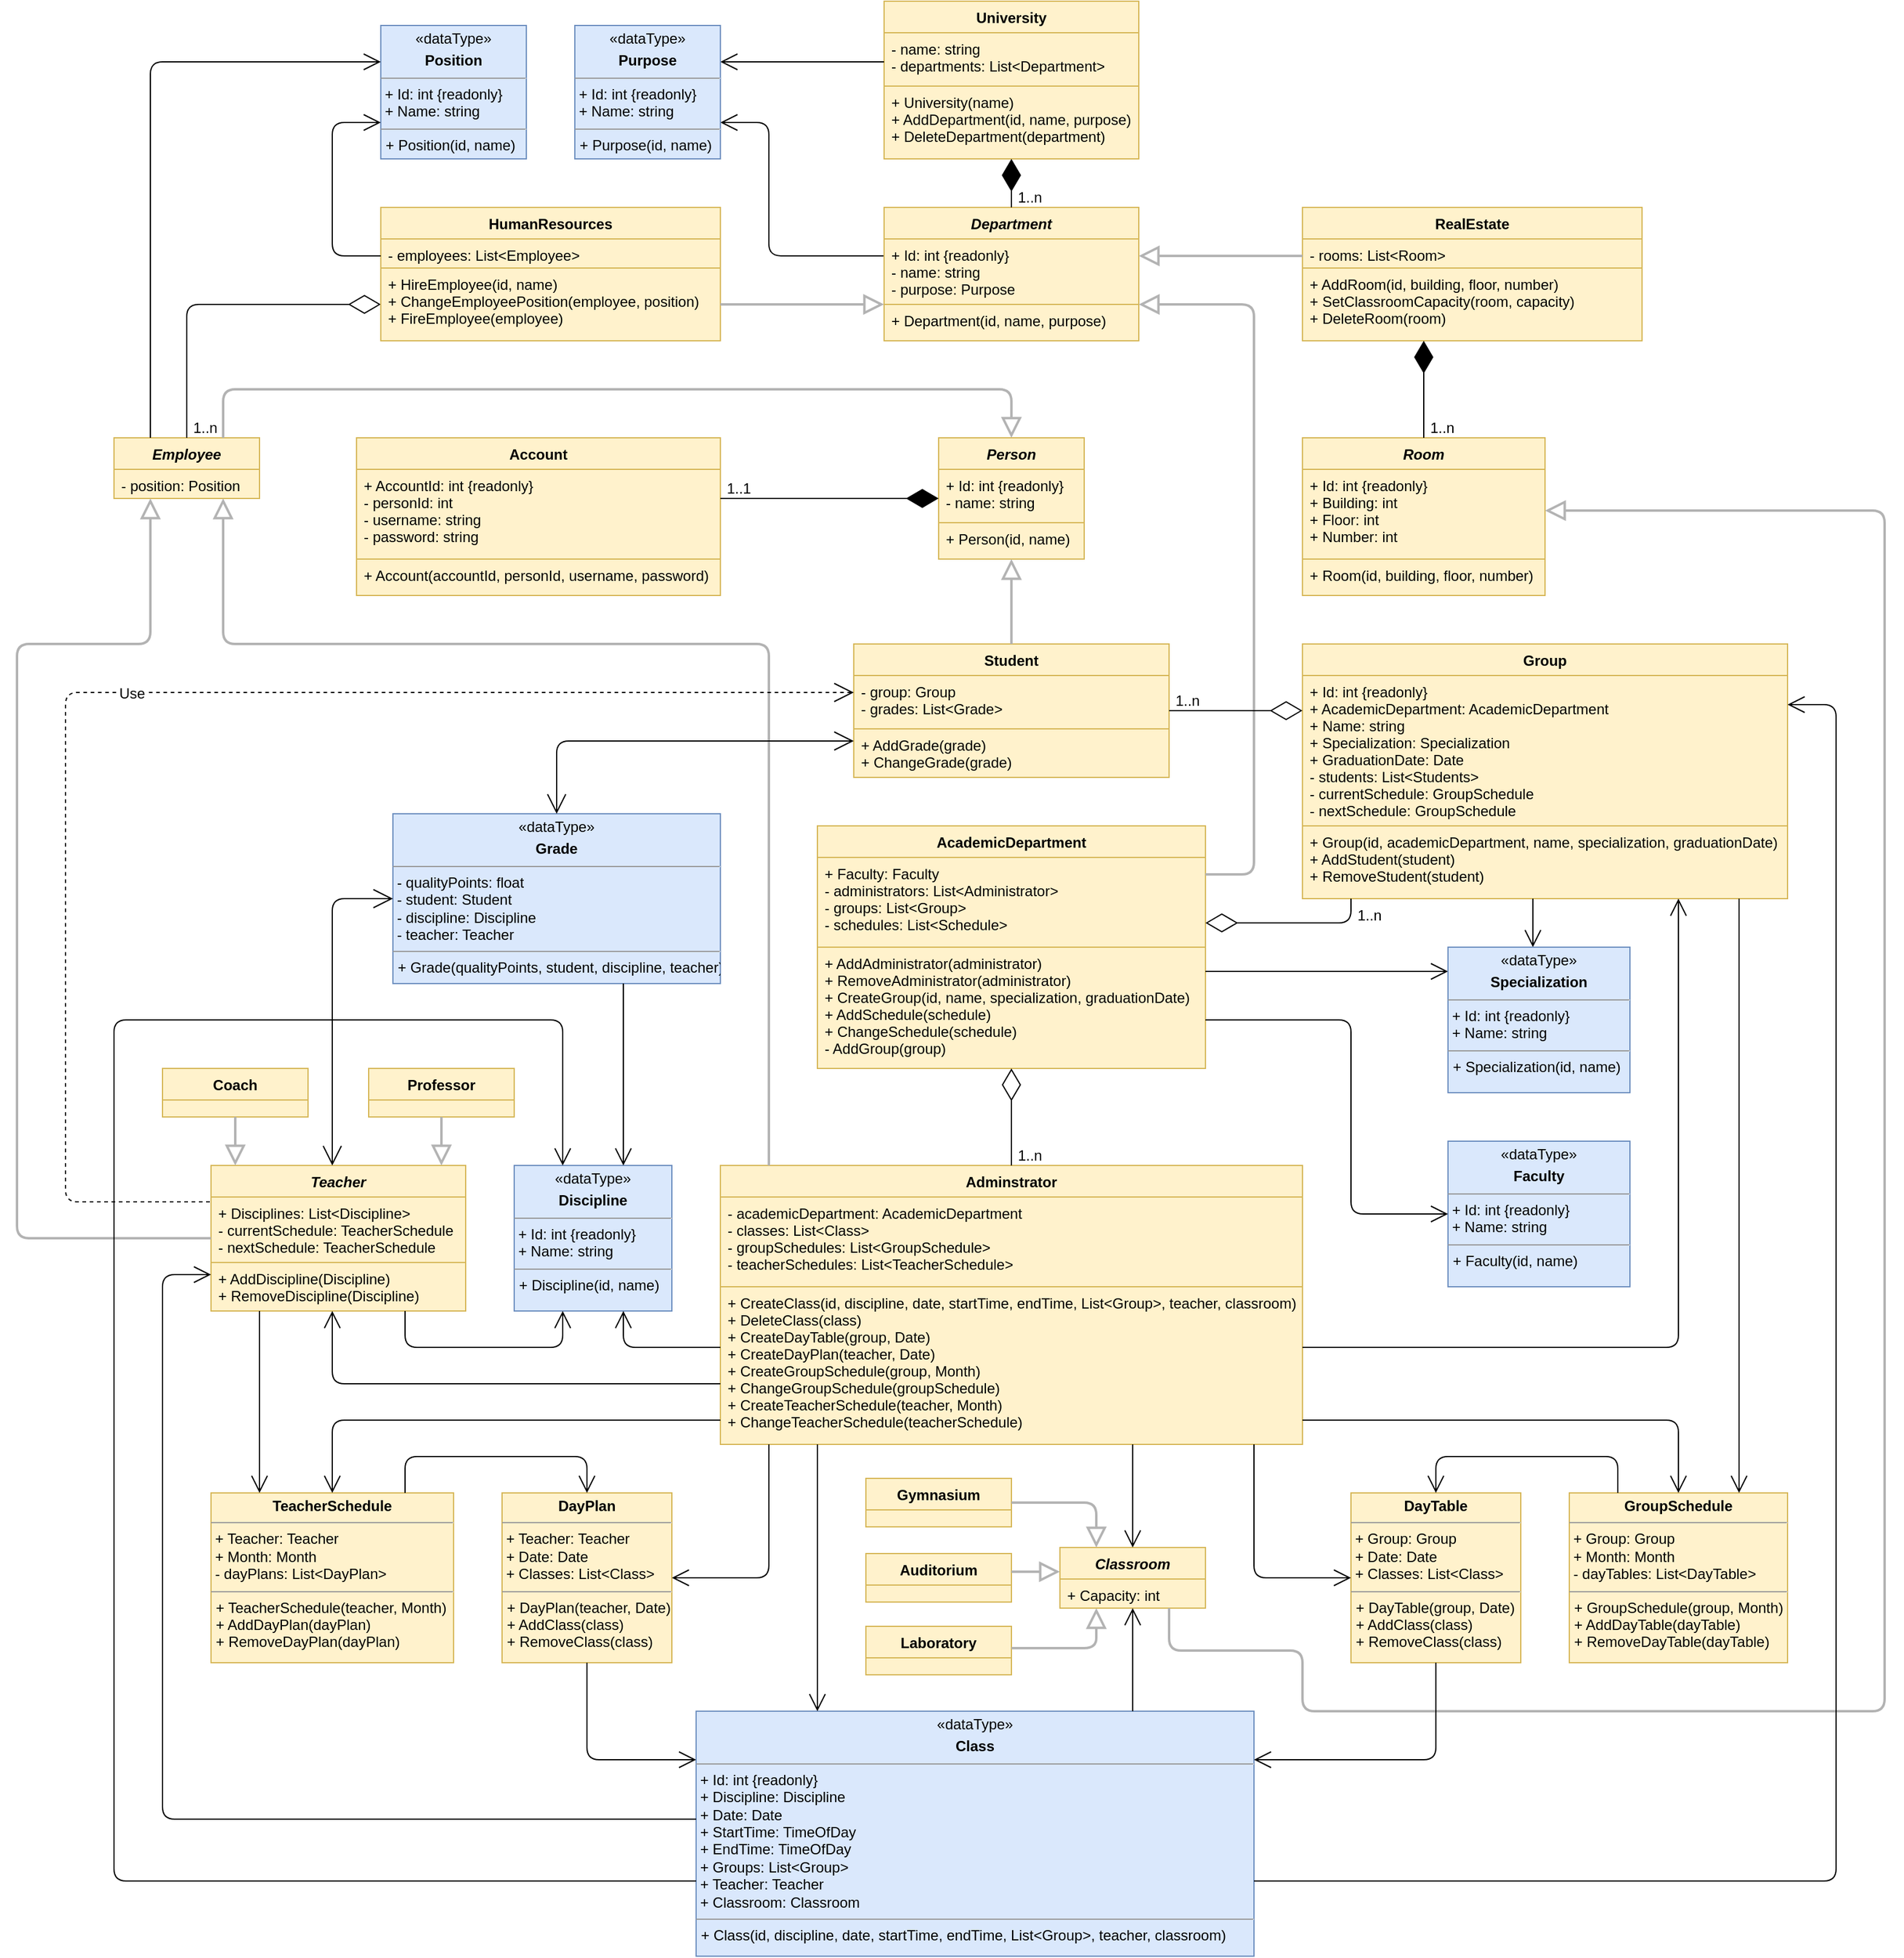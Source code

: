 <mxfile version="16.0.0" type="device"><diagram id="nBV67DugPHmRkNdQcKZ9" name="Page-1"><mxGraphModel dx="3160" dy="1882" grid="1" gridSize="10" guides="1" tooltips="1" connect="1" arrows="1" fold="1" page="1" pageScale="1" pageWidth="1920" pageHeight="1200" background="#FFFFFF" math="0" shadow="0"><root><mxCell id="0"/><mxCell id="1" parent="0"/><mxCell id="duGadkjtuG3uZOz4b2U7-1" value="&lt;p style=&quot;margin: 0px ; margin-top: 4px ; text-align: center&quot;&gt;«dataType»&lt;/p&gt;&lt;p style=&quot;margin: 0px ; margin-top: 4px ; text-align: center&quot;&gt;&lt;b&gt;Class&lt;/b&gt;&lt;/p&gt;&lt;hr size=&quot;1&quot;&gt;&lt;div&gt;&lt;div&gt;&amp;nbsp;+ Id: int {readonly}&lt;/div&gt;&lt;div&gt;&amp;nbsp;+ Discipline: Discipline&lt;br&gt;&lt;/div&gt;&lt;/div&gt;&lt;div&gt;&amp;nbsp;+ Date: Date &lt;br&gt;&lt;/div&gt;&lt;div&gt;&amp;nbsp;+ StartTime: TimeOfDay&lt;/div&gt;&lt;div&gt;&lt;div&gt;&amp;nbsp;+ EndTime: TimeOfDay&lt;/div&gt;&lt;/div&gt;&lt;div&gt;&amp;nbsp;+ Groups: List&amp;lt;Group&amp;gt;&lt;/div&gt;&lt;div&gt;&amp;nbsp;+ Teacher: Teacher&lt;/div&gt;&lt;div&gt;&amp;nbsp;+ Classroom: Classroom&lt;/div&gt;&lt;hr size=&quot;1&quot;&gt;&lt;p style=&quot;margin: 0px ; margin-left: 4px&quot;&gt;+ Class(id, discipline, date, startTime, endTime, List&amp;lt;Group&amp;gt;, teacher, classroom)&lt;br&gt;&lt;/p&gt;" style="verticalAlign=top;align=left;overflow=fill;fontSize=12;fontFamily=Helvetica;html=1;fillColor=#dae8fc;strokeColor=#6c8ebf;" parent="1" vertex="1"><mxGeometry x="-1260" y="810" width="460" height="202" as="geometry"/></mxCell><mxCell id="duGadkjtuG3uZOz4b2U7-2" value="Group" style="swimlane;fontStyle=1;align=center;verticalAlign=top;childLayout=stackLayout;horizontal=1;startSize=26;horizontalStack=0;resizeParent=1;resizeParentMax=0;resizeLast=0;collapsible=1;marginBottom=0;shadow=0;glass=0;strokeColor=#d6b656;fillColor=#fff2cc;" parent="1" vertex="1"><mxGeometry x="-760" y="-70" width="400" height="210" as="geometry"/></mxCell><mxCell id="duGadkjtuG3uZOz4b2U7-3" value="+ Id: int {readonly}&#xA;+ AcademicDepartment: AcademicDepartment&#xA;+ Name: string&#xA;+ Specialization: Specialization&#xA;+ GraduationDate: Date&#xA;- students: List&lt;Students&gt;&#xA;- currentSchedule: GroupSchedule&#xA;- nextSchedule: GroupSchedule" style="text;strokeColor=#d6b656;fillColor=#fff2cc;align=left;verticalAlign=top;spacingLeft=4;spacingRight=4;overflow=hidden;rotatable=0;points=[[0,0.5],[1,0.5]];portConstraint=eastwest;shadow=0;glass=0;" parent="duGadkjtuG3uZOz4b2U7-2" vertex="1"><mxGeometry y="26" width="400" height="124" as="geometry"/></mxCell><mxCell id="duGadkjtuG3uZOz4b2U7-4" value="+ Group(id, academicDepartment, name, specialization, graduationDate)&#xA;+ AddStudent(student)&#xA;+ RemoveStudent(student)" style="text;strokeColor=#d6b656;fillColor=#fff2cc;align=left;verticalAlign=top;spacingLeft=4;spacingRight=4;overflow=hidden;rotatable=0;points=[[0,0.5],[1,0.5]];portConstraint=eastwest;shadow=0;glass=0;" parent="duGadkjtuG3uZOz4b2U7-2" vertex="1"><mxGeometry y="150" width="400" height="60" as="geometry"/></mxCell><mxCell id="duGadkjtuG3uZOz4b2U7-5" value="Room" style="swimlane;fontStyle=3;align=center;verticalAlign=top;childLayout=stackLayout;horizontal=1;startSize=26;horizontalStack=0;resizeParent=1;resizeParentMax=0;resizeLast=0;collapsible=1;marginBottom=0;fillColor=#fff2cc;strokeColor=#d6b656;swimlaneLine=0;rounded=0;" parent="1" vertex="1"><mxGeometry x="-760" y="-240" width="200" height="130" as="geometry"><mxRectangle x="340" y="230" width="80" height="26" as="alternateBounds"/></mxGeometry></mxCell><mxCell id="duGadkjtuG3uZOz4b2U7-6" value="+ Id: int {readonly}&#xA;+ Building: int&#xA;+ Floor: int&#xA;+ Number: int&#xA;" style="text;align=left;verticalAlign=top;spacingLeft=4;spacingRight=4;overflow=hidden;rotatable=0;points=[[0,0.5],[1,0.5]];portConstraint=eastwest;fillColor=#fff2cc;strokeColor=#d6b656;rounded=0;" parent="duGadkjtuG3uZOz4b2U7-5" vertex="1"><mxGeometry y="26" width="200" height="74" as="geometry"/></mxCell><mxCell id="duGadkjtuG3uZOz4b2U7-7" value="+ Room(id, building, floor, number)" style="text;align=left;verticalAlign=top;spacingLeft=4;spacingRight=4;overflow=hidden;rotatable=0;points=[[0,0.5],[1,0.5]];portConstraint=eastwest;fillColor=#fff2cc;strokeColor=#d6b656;rounded=0;" parent="duGadkjtuG3uZOz4b2U7-5" vertex="1"><mxGeometry y="100" width="200" height="30" as="geometry"/></mxCell><mxCell id="duGadkjtuG3uZOz4b2U7-8" value="Classroom" style="swimlane;fontStyle=3;align=center;verticalAlign=top;childLayout=stackLayout;horizontal=1;startSize=26;horizontalStack=0;resizeParent=1;resizeParentMax=0;resizeLast=0;collapsible=1;marginBottom=0;fillColor=#fff2cc;strokeColor=#d6b656;swimlaneLine=0;rounded=0;" parent="1" vertex="1"><mxGeometry x="-960" y="675" width="120" height="50" as="geometry"><mxRectangle x="340" y="230" width="80" height="26" as="alternateBounds"/></mxGeometry></mxCell><mxCell id="duGadkjtuG3uZOz4b2U7-9" value="+ Capacity: int" style="text;align=left;verticalAlign=top;spacingLeft=4;spacingRight=4;overflow=hidden;rotatable=0;points=[[0,0.5],[1,0.5]];portConstraint=eastwest;fillColor=#fff2cc;strokeColor=#d6b656;rounded=0;" parent="duGadkjtuG3uZOz4b2U7-8" vertex="1"><mxGeometry y="26" width="120" height="24" as="geometry"/></mxCell><mxCell id="duGadkjtuG3uZOz4b2U7-11" value="" style="endArrow=block;endFill=0;endSize=12;html=1;edgeStyle=orthogonalEdgeStyle;strokeWidth=2;strokeColor=#B3B3B3;" parent="1" source="duGadkjtuG3uZOz4b2U7-8" target="duGadkjtuG3uZOz4b2U7-5" edge="1"><mxGeometry width="160" relative="1" as="geometry"><mxPoint x="-670" y="690" as="sourcePoint"/><mxPoint x="-1710" y="170" as="targetPoint"/><Array as="points"><mxPoint x="-870" y="760"/><mxPoint x="-760" y="760"/><mxPoint x="-760" y="810"/><mxPoint x="-280" y="810"/><mxPoint x="-280" y="-180"/></Array></mxGeometry></mxCell><mxCell id="duGadkjtuG3uZOz4b2U7-12" value="Auditorium" style="swimlane;fontStyle=1;align=center;verticalAlign=top;childLayout=stackLayout;horizontal=1;startSize=26;horizontalStack=0;resizeParent=1;resizeParentMax=0;resizeLast=0;collapsible=1;marginBottom=0;fillColor=#fff2cc;strokeColor=#d6b656;swimlaneLine=0;rounded=0;" parent="1" vertex="1"><mxGeometry x="-1120" y="680" width="120" height="40" as="geometry"><mxRectangle x="340" y="230" width="80" height="26" as="alternateBounds"/></mxGeometry></mxCell><mxCell id="duGadkjtuG3uZOz4b2U7-13" value="" style="text;align=left;verticalAlign=top;spacingLeft=4;spacingRight=4;overflow=hidden;rotatable=0;points=[[0,0.5],[1,0.5]];portConstraint=eastwest;fillColor=#fff2cc;strokeColor=#d6b656;rounded=0;" parent="duGadkjtuG3uZOz4b2U7-12" vertex="1"><mxGeometry y="26" width="120" height="14" as="geometry"/></mxCell><mxCell id="duGadkjtuG3uZOz4b2U7-14" value="Laboratory" style="swimlane;fontStyle=1;align=center;verticalAlign=top;childLayout=stackLayout;horizontal=1;startSize=26;horizontalStack=0;resizeParent=1;resizeParentMax=0;resizeLast=0;collapsible=1;marginBottom=0;fillColor=#fff2cc;strokeColor=#d6b656;swimlaneLine=0;rounded=0;" parent="1" vertex="1"><mxGeometry x="-1120" y="740" width="120" height="40" as="geometry"><mxRectangle x="340" y="230" width="80" height="26" as="alternateBounds"/></mxGeometry></mxCell><mxCell id="duGadkjtuG3uZOz4b2U7-15" value="" style="text;align=left;verticalAlign=top;spacingLeft=4;spacingRight=4;overflow=hidden;rotatable=0;points=[[0,0.5],[1,0.5]];portConstraint=eastwest;fillColor=#fff2cc;strokeColor=#d6b656;rounded=0;" parent="duGadkjtuG3uZOz4b2U7-14" vertex="1"><mxGeometry y="26" width="120" height="14" as="geometry"/></mxCell><mxCell id="duGadkjtuG3uZOz4b2U7-16" value="Gymnasium" style="swimlane;fontStyle=1;align=center;verticalAlign=top;childLayout=stackLayout;horizontal=1;startSize=26;horizontalStack=0;resizeParent=1;resizeParentMax=0;resizeLast=0;collapsible=1;marginBottom=0;fillColor=#fff2cc;strokeColor=#d6b656;swimlaneLine=0;rounded=0;" parent="1" vertex="1"><mxGeometry x="-1120" y="618" width="120" height="40" as="geometry"><mxRectangle x="340" y="230" width="80" height="26" as="alternateBounds"/></mxGeometry></mxCell><mxCell id="duGadkjtuG3uZOz4b2U7-17" value="" style="text;align=left;verticalAlign=top;spacingLeft=4;spacingRight=4;overflow=hidden;rotatable=0;points=[[0,0.5],[1,0.5]];portConstraint=eastwest;fillColor=#fff2cc;strokeColor=#d6b656;rounded=0;" parent="duGadkjtuG3uZOz4b2U7-16" vertex="1"><mxGeometry y="26" width="120" height="14" as="geometry"/></mxCell><mxCell id="duGadkjtuG3uZOz4b2U7-18" value="" style="endArrow=block;endFill=0;endSize=12;html=1;edgeStyle=orthogonalEdgeStyle;strokeWidth=2;strokeColor=#B3B3B3;" parent="1" source="duGadkjtuG3uZOz4b2U7-12" target="duGadkjtuG3uZOz4b2U7-8" edge="1"><mxGeometry width="160" relative="1" as="geometry"><mxPoint x="-1650" y="330" as="sourcePoint"/><mxPoint x="-1710" y="330" as="targetPoint"/><Array as="points"><mxPoint x="-980" y="695"/><mxPoint x="-980" y="695"/></Array></mxGeometry></mxCell><mxCell id="duGadkjtuG3uZOz4b2U7-19" value="" style="endArrow=block;endFill=0;endSize=12;html=1;edgeStyle=orthogonalEdgeStyle;strokeWidth=2;strokeColor=#B3B3B3;" parent="1" source="duGadkjtuG3uZOz4b2U7-14" target="duGadkjtuG3uZOz4b2U7-8" edge="1"><mxGeometry width="160" relative="1" as="geometry"><mxPoint x="-1690" y="370" as="sourcePoint"/><mxPoint x="-1910" y="340" as="targetPoint"/><Array as="points"><mxPoint x="-930" y="758"/></Array></mxGeometry></mxCell><mxCell id="duGadkjtuG3uZOz4b2U7-20" value="" style="endArrow=block;endFill=0;endSize=12;html=1;edgeStyle=orthogonalEdgeStyle;strokeWidth=2;strokeColor=#B3B3B3;" parent="1" source="duGadkjtuG3uZOz4b2U7-16" target="duGadkjtuG3uZOz4b2U7-8" edge="1"><mxGeometry width="160" relative="1" as="geometry"><mxPoint x="-1580" y="450" as="sourcePoint"/><mxPoint x="-1800" y="420" as="targetPoint"/><Array as="points"><mxPoint x="-930" y="638"/></Array></mxGeometry></mxCell><mxCell id="duGadkjtuG3uZOz4b2U7-21" value="" style="endArrow=open;html=1;endSize=12;startArrow=none;startSize=14;startFill=0;edgeStyle=orthogonalEdgeStyle;rounded=1;labelBackgroundColor=#E6E6E6;fontSize=12;fontColor=default;targetPerimeterSpacing=0;jumpSize=8;strokeWidth=1;fillColor=#e1d5e7;strokeColor=#000000;" parent="1" source="duGadkjtuG3uZOz4b2U7-1" target="duGadkjtuG3uZOz4b2U7-8" edge="1"><mxGeometry relative="1" as="geometry"><mxPoint x="-1770" y="760" as="sourcePoint"/><mxPoint x="-1660.6" y="809.04" as="targetPoint"/><Array as="points"><mxPoint x="-900" y="750"/><mxPoint x="-900" y="750"/></Array></mxGeometry></mxCell><mxCell id="duGadkjtuG3uZOz4b2U7-22" value="" style="endArrow=open;html=1;endSize=12;startArrow=none;startSize=14;startFill=0;edgeStyle=orthogonalEdgeStyle;rounded=1;labelBackgroundColor=#E6E6E6;fontSize=12;fontColor=default;targetPerimeterSpacing=0;jumpSize=8;strokeWidth=1;fillColor=#e1d5e7;strokeColor=#000000;" parent="1" source="duGadkjtuG3uZOz4b2U7-1" target="duGadkjtuG3uZOz4b2U7-2" edge="1"><mxGeometry relative="1" as="geometry"><mxPoint x="-2130" y="760" as="sourcePoint"/><mxPoint x="-2020.6" y="809.04" as="targetPoint"/><Array as="points"><mxPoint x="-320" y="950"/><mxPoint x="-320" y="-20"/></Array></mxGeometry></mxCell><mxCell id="duGadkjtuG3uZOz4b2U7-23" value="Employee" style="swimlane;fontStyle=3;align=center;verticalAlign=top;childLayout=stackLayout;horizontal=1;startSize=26;horizontalStack=0;resizeParent=1;resizeParentMax=0;resizeLast=0;collapsible=1;marginBottom=0;fillColor=#fff2cc;strokeColor=#d6b656;swimlaneLine=0;rounded=0;" parent="1" vertex="1"><mxGeometry x="-1740" y="-240" width="120" height="50" as="geometry"><mxRectangle x="340" y="230" width="80" height="26" as="alternateBounds"/></mxGeometry></mxCell><mxCell id="duGadkjtuG3uZOz4b2U7-24" value="- position: Position" style="text;align=left;verticalAlign=top;spacingLeft=4;spacingRight=4;overflow=hidden;rotatable=0;points=[[0,0.5],[1,0.5]];portConstraint=eastwest;fillColor=#fff2cc;strokeColor=#d6b656;rounded=0;" parent="duGadkjtuG3uZOz4b2U7-23" vertex="1"><mxGeometry y="26" width="120" height="24" as="geometry"/></mxCell><mxCell id="duGadkjtuG3uZOz4b2U7-26" value="Teacher" style="swimlane;fontStyle=3;align=center;verticalAlign=top;childLayout=stackLayout;horizontal=1;startSize=26;horizontalStack=0;resizeParent=1;resizeParentMax=0;resizeLast=0;collapsible=1;marginBottom=0;fillColor=#fff2cc;strokeColor=#d6b656;swimlaneLine=0;rounded=0;" parent="1" vertex="1"><mxGeometry x="-1660" y="360" width="210" height="120" as="geometry"><mxRectangle x="340" y="230" width="80" height="26" as="alternateBounds"/></mxGeometry></mxCell><mxCell id="duGadkjtuG3uZOz4b2U7-28" value="+ Disciplines: List&lt;Discipline&gt;&#xA;- currentSchedule: TeacherSchedule&#xA;- nextSchedule: TeacherSchedule" style="text;align=left;verticalAlign=top;spacingLeft=4;spacingRight=4;overflow=hidden;rotatable=0;points=[[0,0.5],[1,0.5]];portConstraint=eastwest;fillColor=#fff2cc;strokeColor=#d6b656;rounded=0;" parent="duGadkjtuG3uZOz4b2U7-26" vertex="1"><mxGeometry y="26" width="210" height="54" as="geometry"/></mxCell><mxCell id="duGadkjtuG3uZOz4b2U7-27" value="+ AddDiscipline(Discipline)&#xA;+ RemoveDiscipline(Discipline)" style="text;align=left;verticalAlign=top;spacingLeft=4;spacingRight=4;overflow=hidden;rotatable=0;points=[[0,0.5],[1,0.5]];portConstraint=eastwest;fillColor=#fff2cc;strokeColor=#d6b656;rounded=0;" parent="duGadkjtuG3uZOz4b2U7-26" vertex="1"><mxGeometry y="80" width="210" height="40" as="geometry"/></mxCell><mxCell id="duGadkjtuG3uZOz4b2U7-29" value="" style="endArrow=block;endFill=0;endSize=12;html=1;edgeStyle=orthogonalEdgeStyle;strokeWidth=2;strokeColor=#B3B3B3;" parent="1" source="duGadkjtuG3uZOz4b2U7-26" target="duGadkjtuG3uZOz4b2U7-23" edge="1"><mxGeometry width="160" relative="1" as="geometry"><mxPoint x="-1080" y="625" as="sourcePoint"/><mxPoint x="-1080" y="535" as="targetPoint"/><Array as="points"><mxPoint x="-1820" y="420"/><mxPoint x="-1820" y="-70"/><mxPoint x="-1710" y="-70"/></Array></mxGeometry></mxCell><mxCell id="duGadkjtuG3uZOz4b2U7-30" value="Coach" style="swimlane;fontStyle=1;align=center;verticalAlign=top;childLayout=stackLayout;horizontal=1;startSize=26;horizontalStack=0;resizeParent=1;resizeParentMax=0;resizeLast=0;collapsible=1;marginBottom=0;fillColor=#fff2cc;strokeColor=#d6b656;swimlaneLine=0;rounded=0;" parent="1" vertex="1"><mxGeometry x="-1700" y="280" width="120" height="40" as="geometry"><mxRectangle x="340" y="230" width="80" height="26" as="alternateBounds"/></mxGeometry></mxCell><mxCell id="duGadkjtuG3uZOz4b2U7-31" value="" style="text;align=left;verticalAlign=top;spacingLeft=4;spacingRight=4;overflow=hidden;rotatable=0;points=[[0,0.5],[1,0.5]];portConstraint=eastwest;fillColor=#fff2cc;strokeColor=#d6b656;rounded=0;" parent="duGadkjtuG3uZOz4b2U7-30" vertex="1"><mxGeometry y="26" width="120" height="14" as="geometry"/></mxCell><mxCell id="duGadkjtuG3uZOz4b2U7-32" value="Professor" style="swimlane;fontStyle=1;align=center;verticalAlign=top;childLayout=stackLayout;horizontal=1;startSize=26;horizontalStack=0;resizeParent=1;resizeParentMax=0;resizeLast=0;collapsible=1;marginBottom=0;fillColor=#fff2cc;strokeColor=#d6b656;swimlaneLine=0;rounded=0;" parent="1" vertex="1"><mxGeometry x="-1530" y="280" width="120" height="40" as="geometry"><mxRectangle x="340" y="230" width="80" height="26" as="alternateBounds"/></mxGeometry></mxCell><mxCell id="duGadkjtuG3uZOz4b2U7-33" value="" style="text;align=left;verticalAlign=top;spacingLeft=4;spacingRight=4;overflow=hidden;rotatable=0;points=[[0,0.5],[1,0.5]];portConstraint=eastwest;fillColor=#fff2cc;strokeColor=#d6b656;rounded=0;" parent="duGadkjtuG3uZOz4b2U7-32" vertex="1"><mxGeometry y="26" width="120" height="14" as="geometry"/></mxCell><mxCell id="duGadkjtuG3uZOz4b2U7-34" value="" style="endArrow=block;endFill=0;endSize=12;html=1;edgeStyle=orthogonalEdgeStyle;strokeWidth=2;strokeColor=#B3B3B3;" parent="1" source="duGadkjtuG3uZOz4b2U7-32" target="duGadkjtuG3uZOz4b2U7-26" edge="1"><mxGeometry width="160" relative="1" as="geometry"><mxPoint x="-1100" y="699" as="sourcePoint"/><mxPoint x="-1100" y="626" as="targetPoint"/><Array as="points"><mxPoint x="-1500" y="310"/><mxPoint x="-1500" y="310"/></Array></mxGeometry></mxCell><mxCell id="duGadkjtuG3uZOz4b2U7-35" value="" style="endArrow=block;endFill=0;endSize=12;html=1;edgeStyle=orthogonalEdgeStyle;strokeWidth=2;strokeColor=#B3B3B3;" parent="1" source="duGadkjtuG3uZOz4b2U7-30" target="duGadkjtuG3uZOz4b2U7-26" edge="1"><mxGeometry width="160" relative="1" as="geometry"><mxPoint x="-1090" y="879" as="sourcePoint"/><mxPoint x="-1090" y="806" as="targetPoint"/><Array as="points"><mxPoint x="-1610" y="300"/><mxPoint x="-1610" y="300"/></Array></mxGeometry></mxCell><mxCell id="duGadkjtuG3uZOz4b2U7-45" value="" style="endArrow=open;html=1;endSize=12;startArrow=none;startSize=14;startFill=0;edgeStyle=orthogonalEdgeStyle;rounded=1;labelBackgroundColor=#E6E6E6;fontSize=12;fontColor=default;targetPerimeterSpacing=0;jumpSize=8;strokeWidth=1;fillColor=#e1d5e7;strokeColor=#000000;" parent="1" source="duGadkjtuG3uZOz4b2U7-1" target="duGadkjtuG3uZOz4b2U7-26" edge="1"><mxGeometry relative="1" as="geometry"><mxPoint x="-1310" y="1020" as="sourcePoint"/><mxPoint x="-1310" y="832" as="targetPoint"/><Array as="points"><mxPoint x="-1700" y="899"/><mxPoint x="-1700" y="450"/></Array></mxGeometry></mxCell><mxCell id="duGadkjtuG3uZOz4b2U7-46" value="&lt;p style=&quot;margin: 0px ; margin-top: 4px ; text-align: center&quot;&gt;«dataType»&lt;/p&gt;&lt;p style=&quot;margin: 0px ; margin-top: 4px ; text-align: center&quot;&gt;&lt;b&gt;Discipline&lt;/b&gt;&lt;/p&gt;&lt;hr size=&quot;1&quot;&gt;&amp;nbsp;+ Id: int {readonly}&lt;br&gt;&amp;nbsp;+ Name: string&lt;hr size=&quot;1&quot;&gt;&lt;p style=&quot;margin: 0px ; margin-left: 4px&quot;&gt;+ Discipline(id, name)&lt;br&gt;&lt;/p&gt;" style="verticalAlign=top;align=left;overflow=fill;fontSize=12;fontFamily=Helvetica;html=1;fillColor=#dae8fc;strokeColor=#6c8ebf;" parent="1" vertex="1"><mxGeometry x="-1410" y="360" width="130" height="120" as="geometry"/></mxCell><mxCell id="duGadkjtuG3uZOz4b2U7-47" value="" style="endArrow=open;html=1;endSize=12;startArrow=none;startSize=14;startFill=0;edgeStyle=orthogonalEdgeStyle;rounded=1;labelBackgroundColor=#E6E6E6;fontSize=12;fontColor=default;targetPerimeterSpacing=0;jumpSize=8;strokeWidth=1;fillColor=#e1d5e7;strokeColor=#000000;" parent="1" source="duGadkjtuG3uZOz4b2U7-1" target="duGadkjtuG3uZOz4b2U7-46" edge="1"><mxGeometry relative="1" as="geometry"><mxPoint x="-1410" y="760" as="sourcePoint"/><mxPoint x="-1280" y="501" as="targetPoint"/><Array as="points"><mxPoint x="-1740" y="950"/><mxPoint x="-1740" y="240"/><mxPoint x="-1370" y="240"/></Array></mxGeometry></mxCell><mxCell id="duGadkjtuG3uZOz4b2U7-48" value="" style="endArrow=open;html=1;endSize=12;startArrow=none;startSize=14;startFill=0;edgeStyle=orthogonalEdgeStyle;rounded=1;labelBackgroundColor=#E6E6E6;fontSize=12;fontColor=default;targetPerimeterSpacing=0;jumpSize=8;strokeWidth=1;fillColor=#e1d5e7;strokeColor=#000000;" parent="1" source="duGadkjtuG3uZOz4b2U7-26" target="duGadkjtuG3uZOz4b2U7-46" edge="1"><mxGeometry relative="1" as="geometry"><mxPoint x="-1410" y="700" as="sourcePoint"/><mxPoint x="-1410" y="620" as="targetPoint"/><Array as="points"><mxPoint x="-1500" y="510"/><mxPoint x="-1370" y="510"/></Array></mxGeometry></mxCell><mxCell id="duGadkjtuG3uZOz4b2U7-49" value="University" style="swimlane;fontStyle=1;align=center;verticalAlign=top;childLayout=stackLayout;horizontal=1;startSize=26;horizontalStack=0;resizeParent=1;resizeParentMax=0;resizeLast=0;collapsible=1;marginBottom=0;shadow=0;glass=0;strokeColor=#d6b656;fillColor=#fff2cc;" parent="1" vertex="1"><mxGeometry x="-1105" y="-600" width="210" height="130" as="geometry"/></mxCell><mxCell id="duGadkjtuG3uZOz4b2U7-50" value="- name: string&#xA;- departments: List&lt;Department&gt;&#xA;&#xA;&#xA;&#xA;&#xA;" style="text;strokeColor=#d6b656;fillColor=#fff2cc;align=left;verticalAlign=top;spacingLeft=4;spacingRight=4;overflow=hidden;rotatable=0;points=[[0,0.5],[1,0.5]];portConstraint=eastwest;shadow=0;glass=0;" parent="duGadkjtuG3uZOz4b2U7-49" vertex="1"><mxGeometry y="26" width="210" height="44" as="geometry"/></mxCell><mxCell id="duGadkjtuG3uZOz4b2U7-51" value="+ University(name)&#xA;+ AddDepartment(id, name, purpose)&#xA;+ DeleteDepartment(department)" style="text;strokeColor=#d6b656;fillColor=#fff2cc;align=left;verticalAlign=top;spacingLeft=4;spacingRight=4;overflow=hidden;rotatable=0;points=[[0,0.5],[1,0.5]];portConstraint=eastwest;shadow=0;glass=0;" parent="duGadkjtuG3uZOz4b2U7-49" vertex="1"><mxGeometry y="70" width="210" height="60" as="geometry"/></mxCell><mxCell id="duGadkjtuG3uZOz4b2U7-54" value="" style="endArrow=diamondThin;endFill=0;html=1;edgeStyle=orthogonalEdgeStyle;align=left;verticalAlign=top;rounded=1;labelBackgroundColor=#E6E6E6;fontColor=default;jumpSize=8;startSize=0;endSize=24;targetPerimeterSpacing=0;strokeWidth=1;fillColor=#e1d5e7;strokeColor=#000000;" parent="1" source="duGadkjtuG3uZOz4b2U7-23" target="tPcwfBT5OiHcnxa8CGVa-9" edge="1"><mxGeometry x="-1" relative="1" as="geometry"><mxPoint x="-1710" y="-480" as="sourcePoint"/><mxPoint x="-1380" y="-580" as="targetPoint"/><Array as="points"><mxPoint x="-1680" y="-350"/></Array></mxGeometry></mxCell><mxCell id="duGadkjtuG3uZOz4b2U7-55" value="&lt;font style=&quot;font-size: 12px&quot;&gt;&amp;nbsp;1..n&amp;nbsp; &lt;br&gt;&lt;/font&gt;" style="edgeLabel;resizable=0;html=1;align=left;verticalAlign=bottom;fontColor=default;labelBackgroundColor=none;fontSize=12;" parent="duGadkjtuG3uZOz4b2U7-54" connectable="0" vertex="1"><mxGeometry x="-1" relative="1" as="geometry"/></mxCell><mxCell id="duGadkjtuG3uZOz4b2U7-57" value="" style="endArrow=open;html=1;endSize=12;startArrow=none;startSize=14;startFill=0;edgeStyle=orthogonalEdgeStyle;rounded=1;labelBackgroundColor=#E6E6E6;fontSize=12;fontColor=default;targetPerimeterSpacing=0;jumpSize=8;strokeWidth=1;fillColor=#e1d5e7;strokeColor=#000000;" parent="1" source="duGadkjtuG3uZOz4b2U7-49" target="jIAoUP2M3KUMCXyKaTve-6" edge="1"><mxGeometry relative="1" as="geometry"><mxPoint x="-1360" y="-390" as="sourcePoint"/><mxPoint x="-1420" y="-530" as="targetPoint"/><Array as="points"><mxPoint x="-1170" y="-550"/><mxPoint x="-1170" y="-550"/></Array></mxGeometry></mxCell><mxCell id="duGadkjtuG3uZOz4b2U7-58" value="" style="endArrow=open;html=1;endSize=12;startArrow=none;startSize=14;startFill=0;edgeStyle=orthogonalEdgeStyle;rounded=1;labelBackgroundColor=#E6E6E6;fontSize=12;fontColor=default;targetPerimeterSpacing=0;jumpSize=8;strokeWidth=1;fillColor=#e1d5e7;strokeColor=#000000;" parent="1" source="tPcwfBT5OiHcnxa8CGVa-1" target="jIAoUP2M3KUMCXyKaTve-6" edge="1"><mxGeometry relative="1" as="geometry"><mxPoint x="-1390" y="-380" as="sourcePoint"/><mxPoint x="-1420" y="-490" as="targetPoint"/><Array as="points"><mxPoint x="-1200" y="-390"/><mxPoint x="-1200" y="-500"/></Array></mxGeometry></mxCell><mxCell id="tPcwfBT5OiHcnxa8CGVa-1" value="Department" style="swimlane;fontStyle=3;align=center;verticalAlign=top;childLayout=stackLayout;horizontal=1;startSize=26;horizontalStack=0;resizeParent=1;resizeParentMax=0;resizeLast=0;collapsible=1;marginBottom=0;shadow=0;glass=0;strokeColor=#d6b656;fillColor=#fff2cc;" parent="1" vertex="1"><mxGeometry x="-1105" y="-430" width="210" height="110" as="geometry"/></mxCell><mxCell id="tPcwfBT5OiHcnxa8CGVa-2" value="+ Id: int {readonly}&#xA;- name: string&#xA;- purpose: Purpose&#xA;" style="text;strokeColor=#d6b656;fillColor=#fff2cc;align=left;verticalAlign=top;spacingLeft=4;spacingRight=4;overflow=hidden;rotatable=0;points=[[0,0.5],[1,0.5]];portConstraint=eastwest;shadow=0;glass=0;" parent="tPcwfBT5OiHcnxa8CGVa-1" vertex="1"><mxGeometry y="26" width="210" height="54" as="geometry"/></mxCell><mxCell id="tPcwfBT5OiHcnxa8CGVa-3" value="+ Department(id, name, purpose)&#xA;" style="text;strokeColor=#d6b656;fillColor=#fff2cc;align=left;verticalAlign=top;spacingLeft=4;spacingRight=4;overflow=hidden;rotatable=0;points=[[0,0.5],[1,0.5]];portConstraint=eastwest;shadow=0;glass=0;" parent="tPcwfBT5OiHcnxa8CGVa-1" vertex="1"><mxGeometry y="80" width="210" height="30" as="geometry"/></mxCell><mxCell id="tPcwfBT5OiHcnxa8CGVa-4" value="" style="endArrow=diamondThin;endFill=1;html=1;edgeStyle=orthogonalEdgeStyle;align=left;verticalAlign=top;rounded=1;labelBackgroundColor=#E6E6E6;fontColor=default;jumpSize=8;startSize=0;endSize=24;targetPerimeterSpacing=0;strokeWidth=1;fillColor=#e1d5e7;strokeColor=#000000;" parent="1" source="tPcwfBT5OiHcnxa8CGVa-1" target="duGadkjtuG3uZOz4b2U7-49" edge="1"><mxGeometry x="-1" relative="1" as="geometry"><mxPoint x="-970" y="-700" as="sourcePoint"/><mxPoint x="-970" y="-790" as="targetPoint"/><Array as="points"><mxPoint x="-1000" y="-510"/><mxPoint x="-1000" y="-510"/></Array></mxGeometry></mxCell><mxCell id="tPcwfBT5OiHcnxa8CGVa-5" value="&lt;font style=&quot;font-size: 12px&quot;&gt;&amp;nbsp;1..n&amp;nbsp; &lt;br&gt;&lt;/font&gt;" style="edgeLabel;resizable=0;html=1;align=left;verticalAlign=bottom;fontColor=default;labelBackgroundColor=none;fontSize=12;" parent="tPcwfBT5OiHcnxa8CGVa-4" connectable="0" vertex="1"><mxGeometry x="-1" relative="1" as="geometry"/></mxCell><mxCell id="tPcwfBT5OiHcnxa8CGVa-6" value="RealEstate" style="swimlane;fontStyle=1;align=center;verticalAlign=top;childLayout=stackLayout;horizontal=1;startSize=26;horizontalStack=0;resizeParent=1;resizeParentMax=0;resizeLast=0;collapsible=1;marginBottom=0;shadow=0;glass=0;strokeColor=#d6b656;fillColor=#fff2cc;" parent="1" vertex="1"><mxGeometry x="-760" y="-430" width="280" height="110" as="geometry"/></mxCell><mxCell id="tPcwfBT5OiHcnxa8CGVa-7" value="- rooms: List&lt;Room&gt;" style="text;strokeColor=#d6b656;fillColor=#fff2cc;align=left;verticalAlign=top;spacingLeft=4;spacingRight=4;overflow=hidden;rotatable=0;points=[[0,0.5],[1,0.5]];portConstraint=eastwest;shadow=0;glass=0;" parent="tPcwfBT5OiHcnxa8CGVa-6" vertex="1"><mxGeometry y="26" width="280" height="24" as="geometry"/></mxCell><mxCell id="tPcwfBT5OiHcnxa8CGVa-8" value="+ AddRoom(id, building, floor, number)&#xA;+ SetClassroomCapacity(room, capacity)&#xA;+ DeleteRoom(room)&#xA;" style="text;strokeColor=#d6b656;fillColor=#fff2cc;align=left;verticalAlign=top;spacingLeft=4;spacingRight=4;overflow=hidden;rotatable=0;points=[[0,0.5],[1,0.5]];portConstraint=eastwest;shadow=0;glass=0;" parent="tPcwfBT5OiHcnxa8CGVa-6" vertex="1"><mxGeometry y="50" width="280" height="60" as="geometry"/></mxCell><mxCell id="tPcwfBT5OiHcnxa8CGVa-9" value="HumanResources" style="swimlane;fontStyle=1;align=center;verticalAlign=top;childLayout=stackLayout;horizontal=1;startSize=26;horizontalStack=0;resizeParent=1;resizeParentMax=0;resizeLast=0;collapsible=1;marginBottom=0;shadow=0;glass=0;strokeColor=#d6b656;fillColor=#fff2cc;" parent="1" vertex="1"><mxGeometry x="-1520" y="-430" width="280" height="110" as="geometry"/></mxCell><mxCell id="tPcwfBT5OiHcnxa8CGVa-10" value="- employees: List&lt;Employee&gt;" style="text;strokeColor=#d6b656;fillColor=#fff2cc;align=left;verticalAlign=top;spacingLeft=4;spacingRight=4;overflow=hidden;rotatable=0;points=[[0,0.5],[1,0.5]];portConstraint=eastwest;shadow=0;glass=0;" parent="tPcwfBT5OiHcnxa8CGVa-9" vertex="1"><mxGeometry y="26" width="280" height="24" as="geometry"/></mxCell><mxCell id="tPcwfBT5OiHcnxa8CGVa-11" value="+ HireEmployee(id, name)&#xA;+ ChangeEmployeePosition(employee, position)&#xA;+ FireEmployee(employee)" style="text;strokeColor=#d6b656;fillColor=#fff2cc;align=left;verticalAlign=top;spacingLeft=4;spacingRight=4;overflow=hidden;rotatable=0;points=[[0,0.5],[1,0.5]];portConstraint=eastwest;shadow=0;glass=0;" parent="tPcwfBT5OiHcnxa8CGVa-9" vertex="1"><mxGeometry y="50" width="280" height="60" as="geometry"/></mxCell><mxCell id="tPcwfBT5OiHcnxa8CGVa-12" value="AcademicDepartment" style="swimlane;fontStyle=1;align=center;verticalAlign=top;childLayout=stackLayout;horizontal=1;startSize=26;horizontalStack=0;resizeParent=1;resizeParentMax=0;resizeLast=0;collapsible=1;marginBottom=0;shadow=0;glass=0;strokeColor=#d6b656;fillColor=#fff2cc;" parent="1" vertex="1"><mxGeometry x="-1160" y="80" width="320" height="200" as="geometry"/></mxCell><mxCell id="tPcwfBT5OiHcnxa8CGVa-13" value="+ Faculty: Faculty&#xA;- administrators: List&lt;Administrator&gt;&#xA;- groups: List&lt;Group&gt;&#xA;- schedules: List&lt;Schedule&gt;" style="text;strokeColor=#d6b656;fillColor=#fff2cc;align=left;verticalAlign=top;spacingLeft=4;spacingRight=4;overflow=hidden;rotatable=0;points=[[0,0.5],[1,0.5]];portConstraint=eastwest;shadow=0;glass=0;" parent="tPcwfBT5OiHcnxa8CGVa-12" vertex="1"><mxGeometry y="26" width="320" height="74" as="geometry"/></mxCell><mxCell id="tPcwfBT5OiHcnxa8CGVa-14" value="+ AddAdministrator(administrator)&#xA;+ RemoveAdministrator(administrator)&#xA;+ CreateGroup(id, name, specialization, graduationDate)&#xA;+ AddSchedule(schedule)&#xA;+ ChangeSchedule(schedule)&#xA;- AddGroup(group)&#xA;" style="text;strokeColor=#d6b656;fillColor=#fff2cc;align=left;verticalAlign=top;spacingLeft=4;spacingRight=4;overflow=hidden;rotatable=0;points=[[0,0.5],[1,0.5]];portConstraint=eastwest;shadow=0;glass=0;" parent="tPcwfBT5OiHcnxa8CGVa-12" vertex="1"><mxGeometry y="100" width="320" height="100" as="geometry"/></mxCell><mxCell id="tPcwfBT5OiHcnxa8CGVa-15" value="" style="endArrow=block;endFill=0;endSize=12;html=1;edgeStyle=orthogonalEdgeStyle;strokeWidth=2;strokeColor=#B3B3B3;" parent="1" source="tPcwfBT5OiHcnxa8CGVa-9" target="tPcwfBT5OiHcnxa8CGVa-1" edge="1"><mxGeometry width="160" relative="1" as="geometry"><mxPoint x="-1050" y="-820" as="sourcePoint"/><mxPoint x="-1050" y="-900" as="targetPoint"/><Array as="points"><mxPoint x="-1170" y="-350"/><mxPoint x="-1170" y="-350"/></Array></mxGeometry></mxCell><mxCell id="tPcwfBT5OiHcnxa8CGVa-16" value="" style="endArrow=block;endFill=0;endSize=12;html=1;edgeStyle=orthogonalEdgeStyle;strokeWidth=2;strokeColor=#B3B3B3;" parent="1" source="tPcwfBT5OiHcnxa8CGVa-12" target="tPcwfBT5OiHcnxa8CGVa-1" edge="1"><mxGeometry width="160" relative="1" as="geometry"><mxPoint x="-1000" y="-320" as="sourcePoint"/><mxPoint x="-1000" y="-400" as="targetPoint"/><Array as="points"><mxPoint x="-800" y="120"/><mxPoint x="-800" y="-350"/></Array></mxGeometry></mxCell><mxCell id="tPcwfBT5OiHcnxa8CGVa-17" value="" style="endArrow=block;endFill=0;endSize=12;html=1;edgeStyle=orthogonalEdgeStyle;strokeWidth=2;strokeColor=#B3B3B3;" parent="1" source="tPcwfBT5OiHcnxa8CGVa-6" target="tPcwfBT5OiHcnxa8CGVa-1" edge="1"><mxGeometry width="160" relative="1" as="geometry"><mxPoint x="-1520" y="-1000" as="sourcePoint"/><mxPoint x="-1520" y="-1080" as="targetPoint"/><Array as="points"><mxPoint x="-770" y="-390"/><mxPoint x="-770" y="-390"/></Array></mxGeometry></mxCell><mxCell id="tPcwfBT5OiHcnxa8CGVa-18" value="" style="endArrow=diamondThin;endFill=1;html=1;edgeStyle=orthogonalEdgeStyle;align=left;verticalAlign=top;rounded=1;labelBackgroundColor=#E6E6E6;fontColor=default;jumpSize=8;startSize=0;endSize=24;targetPerimeterSpacing=0;strokeWidth=1;fillColor=#e1d5e7;strokeColor=#000000;" parent="1" source="duGadkjtuG3uZOz4b2U7-5" target="tPcwfBT5OiHcnxa8CGVa-6" edge="1"><mxGeometry x="-1" relative="1" as="geometry"><mxPoint x="-1730" y="10" as="sourcePoint"/><mxPoint x="-1730" y="110" as="targetPoint"/><Array as="points"><mxPoint x="-620" y="-380"/><mxPoint x="-620" y="-380"/></Array></mxGeometry></mxCell><mxCell id="tPcwfBT5OiHcnxa8CGVa-19" value="&lt;font style=&quot;font-size: 12px&quot;&gt;&amp;nbsp;1..n&amp;nbsp; &lt;br&gt;&lt;/font&gt;" style="edgeLabel;resizable=0;html=1;align=left;verticalAlign=bottom;fontColor=default;labelBackgroundColor=none;fontSize=12;" parent="tPcwfBT5OiHcnxa8CGVa-18" connectable="0" vertex="1"><mxGeometry x="-1" relative="1" as="geometry"/></mxCell><mxCell id="tPcwfBT5OiHcnxa8CGVa-20" value="&lt;p style=&quot;margin: 0px ; margin-top: 4px ; text-align: center&quot;&gt;«dataType»&lt;/p&gt;&lt;p style=&quot;margin: 0px ; margin-top: 4px ; text-align: center&quot;&gt;&lt;b&gt;Position&lt;/b&gt;&lt;/p&gt;&lt;hr size=&quot;1&quot;&gt;&amp;nbsp;+ Id: int {readonly}&lt;br&gt;&amp;nbsp;+ Name: string&lt;hr size=&quot;1&quot;&gt;&lt;p style=&quot;margin: 0px ; margin-left: 4px&quot;&gt;+ Position(id, name)&lt;br&gt;&lt;/p&gt;" style="verticalAlign=top;align=left;overflow=fill;fontSize=12;fontFamily=Helvetica;html=1;fillColor=#dae8fc;strokeColor=#6c8ebf;" parent="1" vertex="1"><mxGeometry x="-1520" y="-580" width="120" height="110" as="geometry"/></mxCell><mxCell id="tPcwfBT5OiHcnxa8CGVa-21" value="" style="endArrow=open;html=1;endSize=12;startArrow=none;startSize=14;startFill=0;edgeStyle=orthogonalEdgeStyle;rounded=1;labelBackgroundColor=#E6E6E6;fontSize=12;fontColor=default;targetPerimeterSpacing=0;jumpSize=8;strokeWidth=1;fillColor=#e1d5e7;strokeColor=#000000;" parent="1" source="tPcwfBT5OiHcnxa8CGVa-9" target="tPcwfBT5OiHcnxa8CGVa-20" edge="1"><mxGeometry relative="1" as="geometry"><mxPoint x="-1015" y="-1090" as="sourcePoint"/><mxPoint x="-1105" y="-1155.04" as="targetPoint"/><Array as="points"><mxPoint x="-1560" y="-390"/><mxPoint x="-1560" y="-500"/></Array></mxGeometry></mxCell><mxCell id="tPcwfBT5OiHcnxa8CGVa-22" value="" style="endArrow=open;html=1;endSize=12;startArrow=none;startSize=14;startFill=0;edgeStyle=orthogonalEdgeStyle;rounded=1;labelBackgroundColor=#E6E6E6;fontSize=12;fontColor=default;targetPerimeterSpacing=0;jumpSize=8;strokeWidth=1;fillColor=#e1d5e7;strokeColor=#000000;" parent="1" source="duGadkjtuG3uZOz4b2U7-23" target="tPcwfBT5OiHcnxa8CGVa-20" edge="1"><mxGeometry relative="1" as="geometry"><mxPoint x="-1150" y="-250" as="sourcePoint"/><mxPoint x="-1240" y="-315.04" as="targetPoint"/><Array as="points"><mxPoint x="-1710" y="-550"/></Array></mxGeometry></mxCell><mxCell id="tPcwfBT5OiHcnxa8CGVa-23" value="Person" style="swimlane;fontStyle=3;align=center;verticalAlign=top;childLayout=stackLayout;horizontal=1;startSize=26;horizontalStack=0;resizeParent=1;resizeParentMax=0;resizeLast=0;collapsible=1;marginBottom=0;fillColor=#fff2cc;strokeColor=#d6b656;swimlaneLine=0;rounded=0;" parent="1" vertex="1"><mxGeometry x="-1060" y="-240" width="120" height="100" as="geometry"><mxRectangle x="340" y="230" width="80" height="26" as="alternateBounds"/></mxGeometry></mxCell><mxCell id="tPcwfBT5OiHcnxa8CGVa-24" value="+ Id: int {readonly}&#xA;- name: string" style="text;align=left;verticalAlign=top;spacingLeft=4;spacingRight=4;overflow=hidden;rotatable=0;points=[[0,0.5],[1,0.5]];portConstraint=eastwest;fillColor=#fff2cc;strokeColor=#d6b656;rounded=0;" parent="tPcwfBT5OiHcnxa8CGVa-23" vertex="1"><mxGeometry y="26" width="120" height="44" as="geometry"/></mxCell><mxCell id="tPcwfBT5OiHcnxa8CGVa-25" value="+ Person(id, name)" style="text;align=left;verticalAlign=top;spacingLeft=4;spacingRight=4;overflow=hidden;rotatable=0;points=[[0,0.5],[1,0.5]];portConstraint=eastwest;fillColor=#fff2cc;strokeColor=#d6b656;rounded=0;" parent="tPcwfBT5OiHcnxa8CGVa-23" vertex="1"><mxGeometry y="70" width="120" height="30" as="geometry"/></mxCell><mxCell id="tPcwfBT5OiHcnxa8CGVa-26" value="Student" style="swimlane;fontStyle=1;align=center;verticalAlign=top;childLayout=stackLayout;horizontal=1;startSize=26;horizontalStack=0;resizeParent=1;resizeParentMax=0;resizeLast=0;collapsible=1;marginBottom=0;fillColor=#fff2cc;strokeColor=#d6b656;swimlaneLine=0;rounded=0;" parent="1" vertex="1"><mxGeometry x="-1130" y="-70" width="260" height="110" as="geometry"><mxRectangle x="340" y="230" width="80" height="26" as="alternateBounds"/></mxGeometry></mxCell><mxCell id="tPcwfBT5OiHcnxa8CGVa-48" value="- group: Group&#xA;- grades: List&lt;Grade&gt;&#xA;" style="text;align=left;verticalAlign=top;spacingLeft=4;spacingRight=4;overflow=hidden;rotatable=0;points=[[0,0.5],[1,0.5]];portConstraint=eastwest;fillColor=#fff2cc;strokeColor=#d6b656;rounded=0;" parent="tPcwfBT5OiHcnxa8CGVa-26" vertex="1"><mxGeometry y="26" width="260" height="44" as="geometry"/></mxCell><mxCell id="tPcwfBT5OiHcnxa8CGVa-27" value="+ AddGrade(grade)&#xA;+ ChangeGrade(grade)&#xA;" style="text;align=left;verticalAlign=top;spacingLeft=4;spacingRight=4;overflow=hidden;rotatable=0;points=[[0,0.5],[1,0.5]];portConstraint=eastwest;fillColor=#fff2cc;strokeColor=#d6b656;rounded=0;" parent="tPcwfBT5OiHcnxa8CGVa-26" vertex="1"><mxGeometry y="70" width="260" height="40" as="geometry"/></mxCell><mxCell id="tPcwfBT5OiHcnxa8CGVa-28" value="" style="endArrow=block;endFill=0;endSize=12;html=1;edgeStyle=orthogonalEdgeStyle;strokeWidth=2;strokeColor=#B3B3B3;" parent="1" source="duGadkjtuG3uZOz4b2U7-23" target="tPcwfBT5OiHcnxa8CGVa-23" edge="1"><mxGeometry width="160" relative="1" as="geometry"><mxPoint x="-700" y="210" as="sourcePoint"/><mxPoint x="-770" y="210" as="targetPoint"/><Array as="points"><mxPoint x="-1650" y="-280"/><mxPoint x="-1000" y="-280"/></Array></mxGeometry></mxCell><mxCell id="tPcwfBT5OiHcnxa8CGVa-29" value="" style="endArrow=block;endFill=0;endSize=12;html=1;edgeStyle=orthogonalEdgeStyle;strokeWidth=2;strokeColor=#B3B3B3;" parent="1" source="tPcwfBT5OiHcnxa8CGVa-26" target="tPcwfBT5OiHcnxa8CGVa-23" edge="1"><mxGeometry width="160" relative="1" as="geometry"><mxPoint x="-690" y="-370" as="sourcePoint"/><mxPoint x="-710" y="-380" as="targetPoint"/><Array as="points"><mxPoint x="-1000" y="-90"/><mxPoint x="-1000" y="-90"/></Array></mxGeometry></mxCell><mxCell id="tPcwfBT5OiHcnxa8CGVa-35" value="Adminstrator" style="swimlane;fontStyle=1;align=center;verticalAlign=top;childLayout=stackLayout;horizontal=1;startSize=26;horizontalStack=0;resizeParent=1;resizeParentMax=0;resizeLast=0;collapsible=1;marginBottom=0;fillColor=#fff2cc;strokeColor=#d6b656;swimlaneLine=0;rounded=0;" parent="1" vertex="1"><mxGeometry x="-1240" y="360" width="480" height="230" as="geometry"><mxRectangle x="340" y="230" width="80" height="26" as="alternateBounds"/></mxGeometry></mxCell><mxCell id="tPcwfBT5OiHcnxa8CGVa-37" value="- academicDepartment: AcademicDepartment&#xA;- classes: List&lt;Class&gt;&#xA;- groupSchedules: List&lt;GroupSchedule&gt;&#xA;- teacherSchedules: List&lt;TeacherSchedule&gt;&#xA;&#xA;&#xA;" style="text;align=left;verticalAlign=top;spacingLeft=4;spacingRight=4;overflow=hidden;rotatable=0;points=[[0,0.5],[1,0.5]];portConstraint=eastwest;fillColor=#fff2cc;strokeColor=#d6b656;rounded=0;" parent="tPcwfBT5OiHcnxa8CGVa-35" vertex="1"><mxGeometry y="26" width="480" height="74" as="geometry"/></mxCell><mxCell id="tPcwfBT5OiHcnxa8CGVa-36" value="+ CreateClass(id, discipline, date, startTime, endTime, List&lt;Group&gt;, teacher, classroom)&#xA;+ DeleteClass(class)&#xA;+ CreateDayTable(group, Date)&#xA;+ CreateDayPlan(teacher, Date)&#xA;+ CreateGroupSchedule(group, Month)&#xA;+ ChangeGroupSchedule(groupSchedule)&#xA;+ CreateTeacherSchedule(teacher, Month)&#xA;+ ChangeTeacherSchedule(teacherSchedule)" style="text;align=left;verticalAlign=top;spacingLeft=4;spacingRight=4;overflow=hidden;rotatable=0;points=[[0,0.5],[1,0.5]];portConstraint=eastwest;fillColor=#fff2cc;strokeColor=#d6b656;rounded=0;" parent="tPcwfBT5OiHcnxa8CGVa-35" vertex="1"><mxGeometry y="100" width="480" height="130" as="geometry"/></mxCell><mxCell id="tPcwfBT5OiHcnxa8CGVa-38" value="" style="endArrow=block;endFill=0;endSize=12;html=1;edgeStyle=orthogonalEdgeStyle;strokeWidth=2;strokeColor=#B3B3B3;" parent="1" source="tPcwfBT5OiHcnxa8CGVa-35" target="duGadkjtuG3uZOz4b2U7-23" edge="1"><mxGeometry width="160" relative="1" as="geometry"><mxPoint x="-1050" y="410" as="sourcePoint"/><mxPoint x="-940" y="280" as="targetPoint"/><Array as="points"><mxPoint x="-1200" y="-70"/><mxPoint x="-1650" y="-70"/></Array></mxGeometry></mxCell><mxCell id="tPcwfBT5OiHcnxa8CGVa-39" value="" style="endArrow=diamondThin;endFill=0;html=1;edgeStyle=orthogonalEdgeStyle;align=left;verticalAlign=top;rounded=1;labelBackgroundColor=#E6E6E6;fontColor=default;jumpSize=8;startSize=0;endSize=24;targetPerimeterSpacing=0;strokeWidth=1;fillColor=#e1d5e7;strokeColor=#000000;" parent="1" source="tPcwfBT5OiHcnxa8CGVa-35" target="tPcwfBT5OiHcnxa8CGVa-12" edge="1"><mxGeometry x="-1" relative="1" as="geometry"><mxPoint x="-410" y="270" as="sourcePoint"/><mxPoint x="-410" y="-70" as="targetPoint"/><Array as="points"><mxPoint x="-1000" y="340"/><mxPoint x="-1000" y="340"/></Array></mxGeometry></mxCell><mxCell id="tPcwfBT5OiHcnxa8CGVa-40" value="&lt;font style=&quot;font-size: 12px&quot;&gt;&amp;nbsp;1..n&amp;nbsp; &lt;br&gt;&lt;/font&gt;" style="edgeLabel;resizable=0;html=1;align=left;verticalAlign=bottom;fontColor=default;labelBackgroundColor=none;fontSize=12;" parent="tPcwfBT5OiHcnxa8CGVa-39" connectable="0" vertex="1"><mxGeometry x="-1" relative="1" as="geometry"/></mxCell><mxCell id="tPcwfBT5OiHcnxa8CGVa-41" value="" style="endArrow=open;html=1;endSize=12;startArrow=none;startSize=14;startFill=0;edgeStyle=orthogonalEdgeStyle;rounded=1;labelBackgroundColor=#E6E6E6;fontSize=12;fontColor=default;targetPerimeterSpacing=0;jumpSize=8;strokeWidth=1;fillColor=#e1d5e7;strokeColor=#000000;" parent="1" source="tPcwfBT5OiHcnxa8CGVa-35" target="duGadkjtuG3uZOz4b2U7-26" edge="1"><mxGeometry relative="1" as="geometry"><mxPoint x="-1100" y="480" as="sourcePoint"/><mxPoint x="-1100" y="400" as="targetPoint"/><Array as="points"><mxPoint x="-1560" y="540"/></Array></mxGeometry></mxCell><mxCell id="tPcwfBT5OiHcnxa8CGVa-42" value="Account" style="swimlane;fontStyle=1;align=center;verticalAlign=top;childLayout=stackLayout;horizontal=1;startSize=26;horizontalStack=0;resizeParent=1;resizeParentMax=0;resizeLast=0;collapsible=1;marginBottom=0;fillColor=#fff2cc;strokeColor=#d6b656;swimlaneLine=0;rounded=0;" parent="1" vertex="1"><mxGeometry x="-1540" y="-240" width="300" height="130" as="geometry"><mxRectangle x="340" y="230" width="80" height="26" as="alternateBounds"/></mxGeometry></mxCell><mxCell id="tPcwfBT5OiHcnxa8CGVa-43" value="+ AccountId: int  {readonly}&#xA;- personId: int&#xA;- username: string&#xA;- password: string" style="text;align=left;verticalAlign=top;spacingLeft=4;spacingRight=4;overflow=hidden;rotatable=0;points=[[0,0.5],[1,0.5]];portConstraint=eastwest;fillColor=#fff2cc;strokeColor=#d6b656;rounded=0;" parent="tPcwfBT5OiHcnxa8CGVa-42" vertex="1"><mxGeometry y="26" width="300" height="74" as="geometry"/></mxCell><mxCell id="tPcwfBT5OiHcnxa8CGVa-44" value="+ Account(accountId, personId, username, password)" style="text;align=left;verticalAlign=top;spacingLeft=4;spacingRight=4;overflow=hidden;rotatable=0;points=[[0,0.5],[1,0.5]];portConstraint=eastwest;fillColor=#fff2cc;strokeColor=#d6b656;rounded=0;" parent="tPcwfBT5OiHcnxa8CGVa-42" vertex="1"><mxGeometry y="100" width="300" height="30" as="geometry"/></mxCell><mxCell id="tPcwfBT5OiHcnxa8CGVa-45" value="" style="endArrow=diamondThin;endFill=1;html=1;edgeStyle=orthogonalEdgeStyle;align=left;verticalAlign=top;rounded=1;labelBackgroundColor=#E6E6E6;fontColor=default;jumpSize=8;startSize=0;endSize=24;targetPerimeterSpacing=0;strokeWidth=1;fillColor=#e1d5e7;strokeColor=#000000;" parent="1" source="tPcwfBT5OiHcnxa8CGVa-42" target="tPcwfBT5OiHcnxa8CGVa-23" edge="1"><mxGeometry x="-1" relative="1" as="geometry"><mxPoint x="-620" y="-180" as="sourcePoint"/><mxPoint x="-694.96" y="-13" as="targetPoint"/><Array as="points"><mxPoint x="-1150" y="-190"/><mxPoint x="-1150" y="-190"/></Array></mxGeometry></mxCell><mxCell id="tPcwfBT5OiHcnxa8CGVa-46" value="&lt;font style=&quot;font-size: 12px&quot;&gt;&amp;nbsp;1..1 &amp;nbsp; &lt;br&gt;&lt;/font&gt;" style="edgeLabel;resizable=0;html=1;align=left;verticalAlign=bottom;fontColor=default;labelBackgroundColor=none;fontSize=12;" parent="tPcwfBT5OiHcnxa8CGVa-45" connectable="0" vertex="1"><mxGeometry x="-1" relative="1" as="geometry"/></mxCell><mxCell id="tPcwfBT5OiHcnxa8CGVa-49" value="" style="endArrow=diamondThin;endFill=0;html=1;edgeStyle=orthogonalEdgeStyle;align=left;verticalAlign=top;rounded=1;labelBackgroundColor=#E6E6E6;fontColor=default;jumpSize=8;startSize=0;endSize=24;targetPerimeterSpacing=0;strokeWidth=1;fillColor=#e1d5e7;strokeColor=#000000;" parent="1" source="duGadkjtuG3uZOz4b2U7-2" target="tPcwfBT5OiHcnxa8CGVa-12" edge="1"><mxGeometry x="-1" relative="1" as="geometry"><mxPoint x="-270" y="220" as="sourcePoint"/><mxPoint x="-130" y="-60" as="targetPoint"/><Array as="points"><mxPoint x="-720" y="160"/></Array></mxGeometry></mxCell><mxCell id="tPcwfBT5OiHcnxa8CGVa-50" value="&lt;font style=&quot;font-size: 12px&quot;&gt;&amp;nbsp;1..n&amp;nbsp;&amp;nbsp; &lt;br&gt;&lt;/font&gt;" style="edgeLabel;resizable=0;html=1;align=left;verticalAlign=top;fontColor=default;labelBackgroundColor=none;fontSize=12;" parent="tPcwfBT5OiHcnxa8CGVa-49" connectable="0" vertex="1"><mxGeometry x="-1" relative="1" as="geometry"/></mxCell><mxCell id="tPcwfBT5OiHcnxa8CGVa-51" value="" style="endArrow=diamondThin;endFill=0;html=1;edgeStyle=orthogonalEdgeStyle;align=left;verticalAlign=top;rounded=1;labelBackgroundColor=#E6E6E6;fontColor=default;jumpSize=8;startSize=0;endSize=24;targetPerimeterSpacing=0;strokeWidth=1;fillColor=#e1d5e7;strokeColor=#000000;" parent="1" source="tPcwfBT5OiHcnxa8CGVa-26" target="duGadkjtuG3uZOz4b2U7-2" edge="1"><mxGeometry x="-1" relative="1" as="geometry"><mxPoint x="-560" y="130" as="sourcePoint"/><mxPoint x="-420" y="-150" as="targetPoint"/><Array as="points"><mxPoint x="-560" y="10"/></Array></mxGeometry></mxCell><mxCell id="tPcwfBT5OiHcnxa8CGVa-52" value="&lt;font style=&quot;font-size: 12px&quot;&gt;&amp;nbsp;1..n&amp;nbsp; &lt;br&gt;&lt;/font&gt;" style="edgeLabel;resizable=0;html=1;align=left;verticalAlign=bottom;fontColor=default;labelBackgroundColor=none;fontSize=12;" parent="tPcwfBT5OiHcnxa8CGVa-51" connectable="0" vertex="1"><mxGeometry x="-1" relative="1" as="geometry"/></mxCell><mxCell id="tPcwfBT5OiHcnxa8CGVa-54" value="" style="endArrow=open;html=1;endSize=12;startArrow=none;startSize=14;startFill=0;edgeStyle=orthogonalEdgeStyle;rounded=1;labelBackgroundColor=#E6E6E6;fontSize=12;fontColor=default;targetPerimeterSpacing=0;jumpSize=8;strokeWidth=1;fillColor=#e1d5e7;strokeColor=#000000;" parent="1" source="tPcwfBT5OiHcnxa8CGVa-12" target="tPcwfBT5OiHcnxa8CGVa-53" edge="1"><mxGeometry relative="1" as="geometry"><mxPoint x="-500" y="10" as="sourcePoint"/><mxPoint x="-500" y="150" as="targetPoint"/><Array as="points"><mxPoint x="-740" y="200"/><mxPoint x="-740" y="200"/></Array></mxGeometry></mxCell><mxCell id="tPcwfBT5OiHcnxa8CGVa-55" value="" style="endArrow=open;html=1;endSize=12;startArrow=none;startSize=14;startFill=0;edgeStyle=orthogonalEdgeStyle;rounded=1;labelBackgroundColor=#E6E6E6;fontSize=12;fontColor=default;targetPerimeterSpacing=0;jumpSize=8;strokeWidth=1;fillColor=#e1d5e7;strokeColor=#000000;" parent="1" source="duGadkjtuG3uZOz4b2U7-2" target="tPcwfBT5OiHcnxa8CGVa-53" edge="1"><mxGeometry relative="1" as="geometry"><mxPoint x="-280" y="140" as="sourcePoint"/><mxPoint x="-280" y="280" as="targetPoint"/><Array as="points"><mxPoint x="-570" y="160"/><mxPoint x="-570" y="160"/></Array></mxGeometry></mxCell><mxCell id="21_CnJDjV30Y_rbL_303-1" value="" style="endArrow=open;html=1;endSize=12;startArrow=none;startSize=14;startFill=0;edgeStyle=orthogonalEdgeStyle;rounded=1;labelBackgroundColor=#E6E6E6;fontSize=12;fontColor=default;targetPerimeterSpacing=0;jumpSize=8;strokeWidth=1;fillColor=#e1d5e7;strokeColor=#000000;" parent="1" source="tPcwfBT5OiHcnxa8CGVa-35" target="duGadkjtuG3uZOz4b2U7-2" edge="1"><mxGeometry relative="1" as="geometry"><mxPoint x="-800" y="530" as="sourcePoint"/><mxPoint x="-800" y="235" as="targetPoint"/><Array as="points"><mxPoint x="-450" y="510"/></Array></mxGeometry></mxCell><mxCell id="21_CnJDjV30Y_rbL_303-9" value="&lt;p style=&quot;margin: 0px ; margin-top: 4px ; text-align: center&quot;&gt;&lt;b&gt;GroupSchedule&lt;/b&gt;&lt;/p&gt;&lt;hr size=&quot;1&quot;&gt;&lt;div&gt;&amp;nbsp;+ Group: Group&lt;/div&gt;&lt;div&gt;&amp;nbsp;+ Month: Month&lt;/div&gt;&lt;div&gt;&amp;nbsp;- dayTables: List&amp;lt;DayTable&amp;gt;&lt;/div&gt;&lt;hr size=&quot;1&quot;&gt;&lt;p style=&quot;margin: 0px ; margin-left: 4px&quot;&gt;+ GroupSchedule(group, Month)&lt;/p&gt;&lt;p style=&quot;margin: 0px ; margin-left: 4px&quot;&gt;+ AddDayTable(dayTable)&lt;/p&gt;&lt;p style=&quot;margin: 0px ; margin-left: 4px&quot;&gt;+ RemoveDayTable(dayTable)&lt;/p&gt;" style="verticalAlign=top;align=left;overflow=fill;fontSize=12;fontFamily=Helvetica;html=1;fillColor=#fff2cc;strokeColor=#d6b656;" parent="1" vertex="1"><mxGeometry x="-540" y="630" width="180" height="140" as="geometry"/></mxCell><mxCell id="21_CnJDjV30Y_rbL_303-10" value="&lt;p style=&quot;margin: 0px ; margin-top: 4px ; text-align: center&quot;&gt;&lt;b&gt;DayTable&lt;/b&gt;&lt;/p&gt;&lt;hr size=&quot;1&quot;&gt;&lt;div&gt;&amp;nbsp;+ Group: Group&lt;/div&gt;&lt;div&gt;&amp;nbsp;+ Date: Date&lt;/div&gt;&lt;div&gt;&amp;nbsp;+ Classes: List&amp;lt;Class&amp;gt;&lt;/div&gt;&lt;hr size=&quot;1&quot;&gt;&lt;p style=&quot;margin: 0px ; margin-left: 4px&quot;&gt;+ DayTable(group, Date)&lt;/p&gt;&lt;p style=&quot;margin: 0px ; margin-left: 4px&quot;&gt;+ AddClass(class)&lt;/p&gt;&lt;p style=&quot;margin: 0px ; margin-left: 4px&quot;&gt;+ RemoveClass(class)&lt;/p&gt;" style="verticalAlign=top;align=left;overflow=fill;fontSize=12;fontFamily=Helvetica;html=1;fillColor=#fff2cc;strokeColor=#d6b656;" parent="1" vertex="1"><mxGeometry x="-720" y="630" width="140" height="140" as="geometry"/></mxCell><mxCell id="21_CnJDjV30Y_rbL_303-11" value="" style="endArrow=open;html=1;endSize=12;startArrow=none;startSize=14;startFill=0;edgeStyle=orthogonalEdgeStyle;rounded=1;labelBackgroundColor=#E6E6E6;fontSize=12;fontColor=default;targetPerimeterSpacing=0;jumpSize=8;strokeWidth=1;fillColor=#e1d5e7;strokeColor=#000000;" parent="1" source="21_CnJDjV30Y_rbL_303-9" target="21_CnJDjV30Y_rbL_303-10" edge="1"><mxGeometry relative="1" as="geometry"><mxPoint x="-600" y="850" as="sourcePoint"/><mxPoint x="-600" y="949" as="targetPoint"/><Array as="points"><mxPoint x="-500" y="600"/><mxPoint x="-650" y="600"/></Array></mxGeometry></mxCell><mxCell id="21_CnJDjV30Y_rbL_303-12" value="" style="endArrow=open;html=1;endSize=12;startArrow=none;startSize=14;startFill=0;edgeStyle=orthogonalEdgeStyle;rounded=1;labelBackgroundColor=#E6E6E6;fontSize=12;fontColor=default;targetPerimeterSpacing=0;jumpSize=8;strokeWidth=1;fillColor=#e1d5e7;strokeColor=#000000;" parent="1" source="duGadkjtuG3uZOz4b2U7-2" target="21_CnJDjV30Y_rbL_303-9" edge="1"><mxGeometry relative="1" as="geometry"><mxPoint x="-470" y="750" as="sourcePoint"/><mxPoint x="-470" y="849" as="targetPoint"/><Array as="points"><mxPoint x="-400" y="370"/><mxPoint x="-400" y="370"/></Array></mxGeometry></mxCell><mxCell id="21_CnJDjV30Y_rbL_303-13" value="" style="endArrow=open;html=1;endSize=12;startArrow=none;startSize=14;startFill=0;edgeStyle=orthogonalEdgeStyle;rounded=1;labelBackgroundColor=#E6E6E6;fontSize=12;fontColor=default;targetPerimeterSpacing=0;jumpSize=8;strokeWidth=1;fillColor=#e1d5e7;strokeColor=#000000;" parent="1" source="tPcwfBT5OiHcnxa8CGVa-35" target="21_CnJDjV30Y_rbL_303-9" edge="1"><mxGeometry relative="1" as="geometry"><mxPoint x="-860" y="650" as="sourcePoint"/><mxPoint x="-860" y="749" as="targetPoint"/><Array as="points"><mxPoint x="-450" y="570"/></Array></mxGeometry></mxCell><mxCell id="21_CnJDjV30Y_rbL_303-14" value="" style="endArrow=open;html=1;endSize=12;startArrow=none;startSize=14;startFill=0;edgeStyle=orthogonalEdgeStyle;rounded=1;labelBackgroundColor=#E6E6E6;fontSize=12;fontColor=default;targetPerimeterSpacing=0;jumpSize=8;strokeWidth=1;fillColor=#e1d5e7;strokeColor=#000000;" parent="1" source="tPcwfBT5OiHcnxa8CGVa-35" target="duGadkjtuG3uZOz4b2U7-1" edge="1"><mxGeometry relative="1" as="geometry"><mxPoint x="-1090" y="930" as="sourcePoint"/><mxPoint x="-1090" y="1029" as="targetPoint"/><Array as="points"><mxPoint x="-1160" y="640"/><mxPoint x="-1160" y="640"/></Array></mxGeometry></mxCell><mxCell id="21_CnJDjV30Y_rbL_303-15" value="&lt;p style=&quot;margin: 0px ; margin-top: 4px ; text-align: center&quot;&gt;&lt;b&gt;TeacherSchedule&lt;/b&gt;&lt;/p&gt;&lt;hr size=&quot;1&quot;&gt;&lt;div&gt;&amp;nbsp;+ Teacher: Teacher&lt;br&gt;&lt;/div&gt;&lt;div&gt;&amp;nbsp;+ Month: Month&lt;/div&gt;&lt;div&gt;&amp;nbsp;- dayPlans: List&amp;lt;DayPlan&amp;gt;&lt;/div&gt;&lt;hr size=&quot;1&quot;&gt;&lt;p style=&quot;margin: 0px ; margin-left: 4px&quot;&gt;+ TeacherSchedule(teacher, Month)&lt;/p&gt;&lt;p style=&quot;margin: 0px ; margin-left: 4px&quot;&gt;+ AddDayPlan(dayPlan)&lt;/p&gt;&lt;p style=&quot;margin: 0px ; margin-left: 4px&quot;&gt;+ RemoveDayPlan(dayPlan)&lt;/p&gt;" style="verticalAlign=top;align=left;overflow=fill;fontSize=12;fontFamily=Helvetica;html=1;fillColor=#fff2cc;strokeColor=#d6b656;" parent="1" vertex="1"><mxGeometry x="-1660" y="630" width="200" height="140" as="geometry"/></mxCell><mxCell id="21_CnJDjV30Y_rbL_303-16" value="" style="endArrow=open;html=1;endSize=12;startArrow=none;startSize=14;startFill=0;edgeStyle=orthogonalEdgeStyle;rounded=1;labelBackgroundColor=#E6E6E6;fontSize=12;fontColor=default;targetPerimeterSpacing=0;jumpSize=8;strokeWidth=1;fillColor=#e1d5e7;strokeColor=#000000;" parent="1" source="duGadkjtuG3uZOz4b2U7-26" target="21_CnJDjV30Y_rbL_303-15" edge="1"><mxGeometry relative="1" as="geometry"><mxPoint x="-1200" y="860" as="sourcePoint"/><mxPoint x="-1200" y="922" as="targetPoint"/><Array as="points"><mxPoint x="-1620" y="560"/><mxPoint x="-1620" y="560"/></Array></mxGeometry></mxCell><mxCell id="21_CnJDjV30Y_rbL_303-17" value="&lt;p style=&quot;margin: 0px ; margin-top: 4px ; text-align: center&quot;&gt;&lt;b&gt;DayPlan&lt;/b&gt;&lt;/p&gt;&lt;hr size=&quot;1&quot;&gt;&lt;div&gt;&amp;nbsp;+ Teacher: Teacher&lt;/div&gt;&lt;div&gt;&amp;nbsp;+ Date: Date&lt;/div&gt;&lt;div&gt;&amp;nbsp;+ Classes: List&amp;lt;Class&amp;gt;&lt;/div&gt;&lt;hr size=&quot;1&quot;&gt;&lt;p style=&quot;margin: 0px ; margin-left: 4px&quot;&gt;+ DayPlan(teacher, Date)&lt;/p&gt;&lt;p style=&quot;margin: 0px ; margin-left: 4px&quot;&gt;+ AddClass(class)&lt;/p&gt;&lt;p style=&quot;margin: 0px ; margin-left: 4px&quot;&gt;+ RemoveClass(class)&lt;/p&gt;" style="verticalAlign=top;align=left;overflow=fill;fontSize=12;fontFamily=Helvetica;html=1;fillColor=#fff2cc;strokeColor=#d6b656;" parent="1" vertex="1"><mxGeometry x="-1420" y="630" width="140" height="140" as="geometry"/></mxCell><mxCell id="21_CnJDjV30Y_rbL_303-18" value="" style="endArrow=open;html=1;endSize=12;startArrow=none;startSize=14;startFill=0;edgeStyle=orthogonalEdgeStyle;rounded=1;labelBackgroundColor=#E6E6E6;fontSize=12;fontColor=default;targetPerimeterSpacing=0;jumpSize=8;strokeWidth=1;fillColor=#e1d5e7;strokeColor=#000000;" parent="1" source="21_CnJDjV30Y_rbL_303-15" target="21_CnJDjV30Y_rbL_303-17" edge="1"><mxGeometry relative="1" as="geometry"><mxPoint x="-1195" y="1048.5" as="sourcePoint"/><mxPoint x="-1195" y="1263.5" as="targetPoint"/><Array as="points"><mxPoint x="-1500" y="600"/><mxPoint x="-1350" y="600"/></Array></mxGeometry></mxCell><mxCell id="21_CnJDjV30Y_rbL_303-19" value="" style="endArrow=open;html=1;endSize=12;startArrow=none;startSize=14;startFill=0;edgeStyle=orthogonalEdgeStyle;rounded=1;labelBackgroundColor=#E6E6E6;fontSize=12;fontColor=default;targetPerimeterSpacing=0;jumpSize=8;strokeWidth=1;fillColor=#e1d5e7;strokeColor=#000000;" parent="1" source="tPcwfBT5OiHcnxa8CGVa-35" target="21_CnJDjV30Y_rbL_303-15" edge="1"><mxGeometry relative="1" as="geometry"><mxPoint x="-920" y="840" as="sourcePoint"/><mxPoint x="-1390" y="1244" as="targetPoint"/><Array as="points"><mxPoint x="-1560" y="570"/></Array></mxGeometry></mxCell><mxCell id="21_CnJDjV30Y_rbL_303-20" value="" style="endArrow=open;html=1;endSize=12;startArrow=none;startSize=14;startFill=0;edgeStyle=orthogonalEdgeStyle;rounded=1;labelBackgroundColor=#E6E6E6;fontSize=12;fontColor=default;targetPerimeterSpacing=0;jumpSize=8;strokeWidth=1;fillColor=#e1d5e7;strokeColor=#000000;" parent="1" source="tPcwfBT5OiHcnxa8CGVa-35" target="21_CnJDjV30Y_rbL_303-10" edge="1"><mxGeometry relative="1" as="geometry"><mxPoint x="-910" y="830" as="sourcePoint"/><mxPoint x="-910" y="892" as="targetPoint"/><Array as="points"><mxPoint x="-800" y="700"/></Array></mxGeometry></mxCell><mxCell id="21_CnJDjV30Y_rbL_303-21" value="" style="endArrow=open;html=1;endSize=12;startArrow=none;startSize=14;startFill=0;edgeStyle=orthogonalEdgeStyle;rounded=1;labelBackgroundColor=#E6E6E6;fontSize=12;fontColor=default;targetPerimeterSpacing=0;jumpSize=8;strokeWidth=1;fillColor=#e1d5e7;strokeColor=#000000;" parent="1" source="tPcwfBT5OiHcnxa8CGVa-35" target="21_CnJDjV30Y_rbL_303-17" edge="1"><mxGeometry relative="1" as="geometry"><mxPoint x="-920" y="880" as="sourcePoint"/><mxPoint x="-920" y="942" as="targetPoint"/><Array as="points"><mxPoint x="-1200" y="700"/></Array></mxGeometry></mxCell><mxCell id="FqRI8jbPj143UXN4fDLN-1" value="" style="endArrow=open;html=1;endSize=12;startArrow=none;startSize=14;startFill=0;edgeStyle=orthogonalEdgeStyle;rounded=1;labelBackgroundColor=#E6E6E6;fontSize=12;fontColor=default;targetPerimeterSpacing=0;jumpSize=8;strokeWidth=1;fillColor=#e1d5e7;strokeColor=#000000;" parent="1" source="tPcwfBT5OiHcnxa8CGVa-35" target="duGadkjtuG3uZOz4b2U7-8" edge="1"><mxGeometry relative="1" as="geometry"><mxPoint x="-1350" y="160" as="sourcePoint"/><mxPoint x="-1430" y="160" as="targetPoint"/><Array as="points"><mxPoint x="-900" y="630"/><mxPoint x="-900" y="630"/></Array></mxGeometry></mxCell><mxCell id="FqRI8jbPj143UXN4fDLN-2" value="" style="endArrow=open;html=1;endSize=12;startArrow=none;startSize=14;startFill=0;edgeStyle=orthogonalEdgeStyle;rounded=1;labelBackgroundColor=#E6E6E6;fontSize=12;fontColor=default;targetPerimeterSpacing=0;jumpSize=8;strokeWidth=1;fillColor=#e1d5e7;strokeColor=#000000;" parent="1" source="tPcwfBT5OiHcnxa8CGVa-35" target="duGadkjtuG3uZOz4b2U7-46" edge="1"><mxGeometry relative="1" as="geometry"><mxPoint x="-1410" y="80" as="sourcePoint"/><mxPoint x="-1530" y="174" as="targetPoint"/><Array as="points"><mxPoint x="-1320" y="510"/></Array></mxGeometry></mxCell><mxCell id="FqRI8jbPj143UXN4fDLN-3" value="" style="endArrow=open;html=1;endSize=12;startArrow=none;startSize=14;startFill=0;edgeStyle=orthogonalEdgeStyle;rounded=1;labelBackgroundColor=#E6E6E6;fontSize=12;fontColor=default;targetPerimeterSpacing=0;jumpSize=8;strokeWidth=1;fillColor=#e1d5e7;strokeColor=#000000;" parent="1" source="21_CnJDjV30Y_rbL_303-17" target="duGadkjtuG3uZOz4b2U7-1" edge="1"><mxGeometry relative="1" as="geometry"><mxPoint x="-1180" y="850" as="sourcePoint"/><mxPoint x="-1650" y="1174" as="targetPoint"/><Array as="points"><mxPoint x="-1350" y="850"/></Array></mxGeometry></mxCell><mxCell id="FqRI8jbPj143UXN4fDLN-4" value="" style="endArrow=open;html=1;endSize=12;startArrow=none;startSize=14;startFill=0;edgeStyle=orthogonalEdgeStyle;rounded=1;labelBackgroundColor=#E6E6E6;fontSize=12;fontColor=default;targetPerimeterSpacing=0;jumpSize=8;strokeWidth=1;fillColor=#e1d5e7;strokeColor=#000000;" parent="1" source="21_CnJDjV30Y_rbL_303-10" target="duGadkjtuG3uZOz4b2U7-1" edge="1"><mxGeometry relative="1" as="geometry"><mxPoint x="-880" y="920" as="sourcePoint"/><mxPoint x="-1350" y="1244" as="targetPoint"/><Array as="points"><mxPoint x="-650" y="850"/></Array></mxGeometry></mxCell><mxCell id="FqRI8jbPj143UXN4fDLN-7" value="&lt;p style=&quot;margin: 0px ; margin-top: 4px ; text-align: center&quot;&gt;«dataType»&lt;/p&gt;&lt;p style=&quot;margin: 0px ; margin-top: 4px ; text-align: center&quot;&gt;&lt;b&gt;Grade&lt;/b&gt;&lt;/p&gt;&lt;hr size=&quot;1&quot;&gt;&amp;nbsp;- qualityPoints: float&lt;br&gt;&lt;div&gt;&amp;nbsp;- student: Student&lt;/div&gt;&lt;div&gt;&amp;nbsp;- discipline: Discipline&lt;/div&gt;&lt;div&gt;&amp;nbsp;- teacher: Teacher&lt;br&gt;&lt;/div&gt;&lt;hr size=&quot;1&quot;&gt;&lt;p style=&quot;margin: 0px ; margin-left: 4px&quot;&gt;+ Grade(qualityPoints, student, discipline, teacher)&lt;br&gt;&lt;/p&gt;" style="verticalAlign=top;align=left;overflow=fill;fontSize=12;fontFamily=Helvetica;html=1;fillColor=#dae8fc;strokeColor=#6c8ebf;" parent="1" vertex="1"><mxGeometry x="-1510" y="70" width="270" height="140" as="geometry"/></mxCell><mxCell id="FqRI8jbPj143UXN4fDLN-8" value="" style="endArrow=open;html=1;endSize=12;startArrow=none;startSize=14;startFill=0;edgeStyle=orthogonalEdgeStyle;rounded=1;labelBackgroundColor=#E6E6E6;fontSize=12;fontColor=default;targetPerimeterSpacing=0;jumpSize=8;strokeWidth=1;fillColor=#e1d5e7;strokeColor=#000000;" parent="1" source="FqRI8jbPj143UXN4fDLN-7" target="duGadkjtuG3uZOz4b2U7-46" edge="1"><mxGeometry relative="1" as="geometry"><mxPoint x="-1310" y="270" as="sourcePoint"/><mxPoint x="-1270" y="160" as="targetPoint"/><Array as="points"><mxPoint x="-1320" y="290"/><mxPoint x="-1320" y="290"/></Array></mxGeometry></mxCell><mxCell id="FqRI8jbPj143UXN4fDLN-9" value="" style="endArrow=open;html=1;endSize=14;startArrow=open;startSize=14;startFill=0;edgeStyle=orthogonalEdgeStyle;rounded=1;labelBackgroundColor=#E6E6E6;fontSize=12;fontColor=default;targetPerimeterSpacing=0;jumpSize=8;strokeWidth=1;fillColor=#e1d5e7;strokeColor=#000000;" parent="1" source="FqRI8jbPj143UXN4fDLN-7" target="tPcwfBT5OiHcnxa8CGVa-26" edge="1"><mxGeometry relative="1" as="geometry"><mxPoint x="-1100" y="-10" as="sourcePoint"/><mxPoint x="-1100" y="150" as="targetPoint"/><Array as="points"><mxPoint x="-1375" y="10"/></Array></mxGeometry></mxCell><mxCell id="FqRI8jbPj143UXN4fDLN-10" value="" style="endArrow=open;html=1;endSize=14;startArrow=open;startSize=14;startFill=0;edgeStyle=orthogonalEdgeStyle;rounded=1;labelBackgroundColor=#E6E6E6;fontSize=12;fontColor=default;targetPerimeterSpacing=0;jumpSize=8;strokeWidth=1;fillColor=#e1d5e7;strokeColor=#000000;" parent="1" source="duGadkjtuG3uZOz4b2U7-26" target="FqRI8jbPj143UXN4fDLN-7" edge="1"><mxGeometry relative="1" as="geometry"><mxPoint x="-1670" y="40" as="sourcePoint"/><mxPoint x="-1085.04" y="-34.96" as="targetPoint"/><Array as="points"><mxPoint x="-1560" y="140"/></Array></mxGeometry></mxCell><mxCell id="FqRI8jbPj143UXN4fDLN-11" value="Use" style="endArrow=none;endSize=14;dashed=1;rounded=1;edgeStyle=orthogonalEdgeStyle;fontColor=default;labelBackgroundColor=#FFFFFF;shadow=0;fontSize=12;strokeWidth=1;fillColor=#e1d5e7;strokeColor=#000000;startArrow=open;startFill=0;startSize=14;endFill=0;" parent="1" source="tPcwfBT5OiHcnxa8CGVa-26" target="duGadkjtuG3uZOz4b2U7-26" edge="1"><mxGeometry width="160" relative="1" as="geometry"><mxPoint x="-1680" y="-40" as="sourcePoint"/><mxPoint x="-1679.09" y="127.52" as="targetPoint"/><Array as="points"><mxPoint x="-1780" y="-30"/><mxPoint x="-1780" y="390"/></Array></mxGeometry></mxCell><mxCell id="jIAoUP2M3KUMCXyKaTve-3" value="&lt;p style=&quot;margin: 0px ; margin-top: 4px ; text-align: center&quot;&gt;«dataType»&lt;/p&gt;&lt;p style=&quot;margin: 0px ; margin-top: 4px ; text-align: center&quot;&gt;&lt;b&gt;Faculty&lt;/b&gt;&lt;/p&gt;&lt;hr size=&quot;1&quot;&gt;&amp;nbsp;+ Id: int {readonly}&lt;br&gt;&amp;nbsp;+ Name: string&lt;hr size=&quot;1&quot;&gt;&lt;p style=&quot;margin: 0px ; margin-left: 4px&quot;&gt;+ Faculty(id, name)&lt;br&gt;&lt;/p&gt;" style="verticalAlign=top;align=left;overflow=fill;fontSize=12;fontFamily=Helvetica;html=1;fillColor=#dae8fc;strokeColor=#6c8ebf;" vertex="1" parent="1"><mxGeometry x="-640" y="340" width="150" height="120" as="geometry"/></mxCell><mxCell id="jIAoUP2M3KUMCXyKaTve-4" value="" style="endArrow=open;html=1;endSize=12;startArrow=none;startSize=14;startFill=0;edgeStyle=orthogonalEdgeStyle;rounded=1;labelBackgroundColor=#E6E6E6;fontSize=12;fontColor=default;targetPerimeterSpacing=0;jumpSize=8;strokeWidth=1;fillColor=#e1d5e7;strokeColor=#000000;" edge="1" parent="1" source="tPcwfBT5OiHcnxa8CGVa-12" target="jIAoUP2M3KUMCXyKaTve-3"><mxGeometry relative="1" as="geometry"><mxPoint x="-780" y="210" as="sourcePoint"/><mxPoint x="-580" y="290" as="targetPoint"/><Array as="points"><mxPoint x="-720" y="240"/><mxPoint x="-720" y="400"/></Array></mxGeometry></mxCell><mxCell id="tPcwfBT5OiHcnxa8CGVa-53" value="&lt;p style=&quot;margin: 0px ; margin-top: 4px ; text-align: center&quot;&gt;«dataType»&lt;/p&gt;&lt;p style=&quot;margin: 0px ; margin-top: 4px ; text-align: center&quot;&gt;&lt;b&gt;Specialization&lt;/b&gt;&lt;/p&gt;&lt;hr size=&quot;1&quot;&gt;&amp;nbsp;+ Id: int {readonly}&lt;br&gt;&amp;nbsp;+ Name: string&lt;hr size=&quot;1&quot;&gt;&lt;p style=&quot;margin: 0px ; margin-left: 4px&quot;&gt;+ Specialization(id, name)&lt;br&gt;&lt;/p&gt;" style="verticalAlign=top;align=left;overflow=fill;fontSize=12;fontFamily=Helvetica;html=1;fillColor=#dae8fc;strokeColor=#6c8ebf;" parent="1" vertex="1"><mxGeometry x="-640" y="180" width="150" height="120" as="geometry"/></mxCell><mxCell id="jIAoUP2M3KUMCXyKaTve-6" value="&lt;p style=&quot;margin: 0px ; margin-top: 4px ; text-align: center&quot;&gt;«dataType»&lt;/p&gt;&lt;p style=&quot;margin: 0px ; margin-top: 4px ; text-align: center&quot;&gt;&lt;b&gt;Purpose&lt;/b&gt;&lt;/p&gt;&lt;hr size=&quot;1&quot;&gt;&amp;nbsp;+ Id: int {readonly}&lt;br&gt;&amp;nbsp;+ Name: string&lt;hr size=&quot;1&quot;&gt;&lt;p style=&quot;margin: 0px ; margin-left: 4px&quot;&gt;+ Purpose(id, name)&lt;br&gt;&lt;/p&gt;" style="verticalAlign=top;align=left;overflow=fill;fontSize=12;fontFamily=Helvetica;html=1;fillColor=#dae8fc;strokeColor=#6c8ebf;" vertex="1" parent="1"><mxGeometry x="-1360" y="-580" width="120" height="110" as="geometry"/></mxCell></root></mxGraphModel></diagram></mxfile>